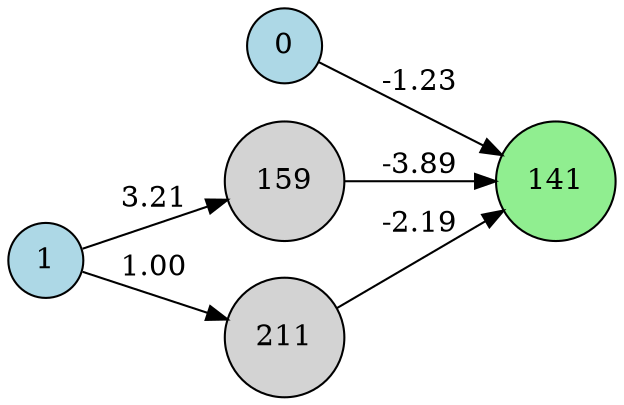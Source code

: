 digraph neat {
  rankdir=LR;
  node [shape=circle];
  node0 [label="0", style=filled, fillcolor=lightblue];
  node1 [label="1", style=filled, fillcolor=lightblue];
  node141 [label="141", style=filled, fillcolor=lightgreen];
  node159 [label="159", style=filled, fillcolor=lightgray];
  node211 [label="211", style=filled, fillcolor=lightgray];
  node0 -> node141 [label="-1.23"];
  node1 -> node159 [label="3.21"];
  node159 -> node141 [label="-3.89"];
  node1 -> node211 [label="1.00"];
  node211 -> node141 [label="-2.19"];
}
